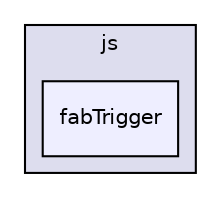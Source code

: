 digraph "libs/angular/angular-material-fileinput-master/bower_components/angular-material/modules/js/fabTrigger" {
  compound=true
  node [ fontsize="10", fontname="Helvetica"];
  edge [ labelfontsize="10", labelfontname="Helvetica"];
  subgraph clusterdir_d897d99c4631079a19f1e8c9bbae1589 {
    graph [ bgcolor="#ddddee", pencolor="black", label="js" fontname="Helvetica", fontsize="10", URL="dir_d897d99c4631079a19f1e8c9bbae1589.html"]
  dir_2979e3d30be6210a5ea4dccabd48211d [shape=box, label="fabTrigger", style="filled", fillcolor="#eeeeff", pencolor="black", URL="dir_2979e3d30be6210a5ea4dccabd48211d.html"];
  }
}

